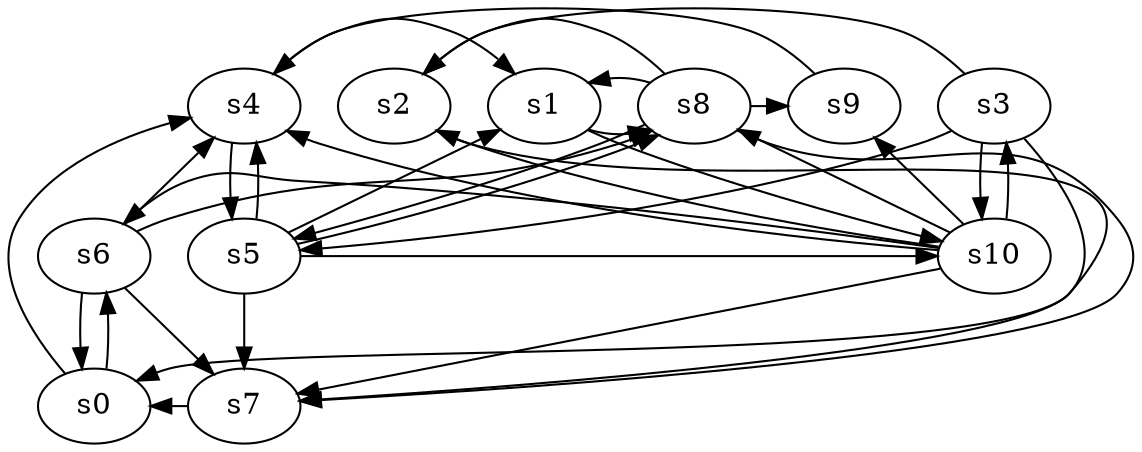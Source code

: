 digraph game_0811_complex_11 {
    s0 [name="s0", player=1];
    s1 [name="s1", player=0, target=1];
    s2 [name="s2", player=1, target=1];
    s3 [name="s3", player=0];
    s4 [name="s4", player=1];
    s5 [name="s5", player=1];
    s6 [name="s6", player=0];
    s7 [name="s7", player=0, target=1];
    s8 [name="s8", player=0];
    s9 [name="s9", player=1];
    s10 [name="s10", player=1];

    s0 -> s4 [constraint="!(time % 3 == 2)"];
    s0 -> s6 [constraint="time % 4 == 2 && time % 4 == 2"];
    s1 -> s8 [constraint="time % 2 == 1 || time % 4 == 0"];
    s1 -> s10 [constraint="!(time % 4 == 2)"];
    s2 -> s7 [constraint="time % 8 == 5"];
    s3 -> s0 [constraint="time % 2 == 0 || time % 2 == 1"];
    s3 -> s2 [constraint="time % 4 == 3 || time % 2 == 0"];
    s3 -> s5 [constraint="time % 4 == 2"];
    s3 -> s10;
    s4 -> s1 [constraint="time % 4 == 0"];
    s4 -> s5;
    s5 -> s1 [constraint="time % 4 == 2 && time % 4 == 2"];
    s5 -> s4 [constraint="time == 3 || time == 4 || time == 10"];
    s5 -> s7;
    s5 -> s8 [constraint="time % 2 == 1 && time % 3 == 1"];
    s5 -> s10 [constraint="time == 10 || time == 11 || time == 12 || time == 13 || time == 15"];
    s6 -> s0;
    s6 -> s4 [constraint="time == 1 || time == 8 || time == 10"];
    s6 -> s7;
    s6 -> s8 [constraint="time % 2 == 1"];
    s7 -> s0 [constraint="time % 2 == 0 && time % 3 == 0"];
    s8 -> s1 [constraint="time == 3 || time == 9 || time == 10 || time == 12"];
    s8 -> s2 [constraint="time == 3 || time == 6 || time == 11"];
    s8 -> s5 [constraint="time % 8 == 1"];
    s8 -> s7 [constraint="time % 3 == 0 || time % 3 == 0"];
    s8 -> s9 [constraint="time % 4 == 2 && time % 3 == 2"];
    s9 -> s4 [constraint="time == 5 || time == 11 || time == 14 || time == 17 || time == 19"];
    s10 -> s2 [constraint="time % 3 == 2 || time % 3 == 0"];
    s10 -> s3 [constraint="time % 4 == 2 || time % 2 == 1"];
    s10 -> s4 [constraint="!(time % 4 == 3)"];
    s10 -> s6 [constraint="time == 0 || time == 2 || time == 7 || time == 12 || time == 13"];
    s10 -> s7 [constraint="time % 7 == 3"];
    s10 -> s8 [constraint="time % 2 == 0 && time % 3 == 0"];
    s10 -> s9 [constraint="time % 8 == 4"];
}
